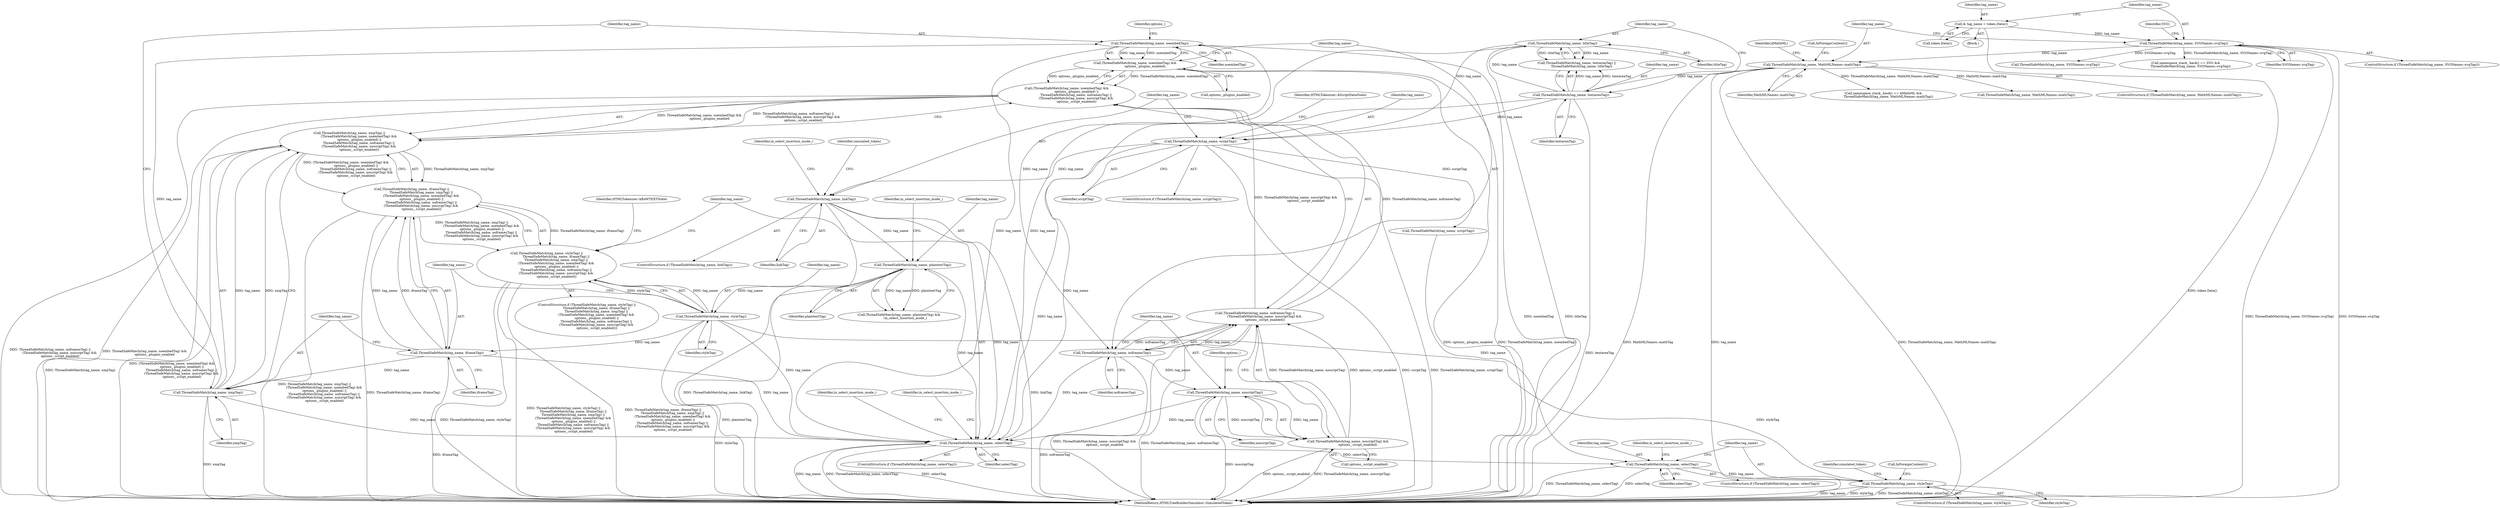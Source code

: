 digraph "0_Chrome_133bc5c262b2555af223263452e9875a95db9eb7@API" {
"1000215" [label="(Call,ThreadSafeMatch(tag_name, noembedTag))"];
"1000210" [label="(Call,ThreadSafeMatch(tag_name, xmpTag))"];
"1000206" [label="(Call,ThreadSafeMatch(tag_name, iframeTag))"];
"1000202" [label="(Call,ThreadSafeMatch(tag_name, styleTag))"];
"1000191" [label="(Call,ThreadSafeMatch(tag_name, plaintextTag))"];
"1000177" [label="(Call,ThreadSafeMatch(tag_name, linkTag))"];
"1000166" [label="(Call,ThreadSafeMatch(tag_name, scriptTag))"];
"1000158" [label="(Call,ThreadSafeMatch(tag_name, titleTag))"];
"1000155" [label="(Call,ThreadSafeMatch(tag_name, textareaTag))"];
"1000124" [label="(Call,ThreadSafeMatch(tag_name, MathMLNames::mathTag))"];
"1000118" [label="(Call,ThreadSafeMatch(tag_name, SVGNames::svgTag))"];
"1000114" [label="(Call,& tag_name = token.Data())"];
"1000214" [label="(Call,ThreadSafeMatch(tag_name, noembedTag) &&\n                    options_.plugins_enabled)"];
"1000213" [label="(Call,(ThreadSafeMatch(tag_name, noembedTag) &&\n                    options_.plugins_enabled) ||\n                   ThreadSafeMatch(tag_name, noframesTag) ||\n                   (ThreadSafeMatch(tag_name, noscriptTag) &&\n                    options_.script_enabled))"];
"1000209" [label="(Call,ThreadSafeMatch(tag_name, xmpTag) ||\n                   (ThreadSafeMatch(tag_name, noembedTag) &&\n                    options_.plugins_enabled) ||\n                   ThreadSafeMatch(tag_name, noframesTag) ||\n                   (ThreadSafeMatch(tag_name, noscriptTag) &&\n                    options_.script_enabled))"];
"1000205" [label="(Call,ThreadSafeMatch(tag_name, iframeTag) ||\n                   ThreadSafeMatch(tag_name, xmpTag) ||\n                   (ThreadSafeMatch(tag_name, noembedTag) &&\n                    options_.plugins_enabled) ||\n                   ThreadSafeMatch(tag_name, noframesTag) ||\n                   (ThreadSafeMatch(tag_name, noscriptTag) &&\n                    options_.script_enabled))"];
"1000201" [label="(Call,ThreadSafeMatch(tag_name, styleTag) ||\n                   ThreadSafeMatch(tag_name, iframeTag) ||\n                   ThreadSafeMatch(tag_name, xmpTag) ||\n                   (ThreadSafeMatch(tag_name, noembedTag) &&\n                    options_.plugins_enabled) ||\n                   ThreadSafeMatch(tag_name, noframesTag) ||\n                   (ThreadSafeMatch(tag_name, noscriptTag) &&\n                    options_.script_enabled))"];
"1000222" [label="(Call,ThreadSafeMatch(tag_name, noframesTag))"];
"1000221" [label="(Call,ThreadSafeMatch(tag_name, noframesTag) ||\n                   (ThreadSafeMatch(tag_name, noscriptTag) &&\n                    options_.script_enabled))"];
"1000226" [label="(Call,ThreadSafeMatch(tag_name, noscriptTag))"];
"1000225" [label="(Call,ThreadSafeMatch(tag_name, noscriptTag) &&\n                    options_.script_enabled)"];
"1000236" [label="(Call,ThreadSafeMatch(tag_name, selectTag))"];
"1000315" [label="(Call,ThreadSafeMatch(tag_name, selectTag))"];
"1000323" [label="(Call,ThreadSafeMatch(tag_name, styleTag))"];
"1000222" [label="(Call,ThreadSafeMatch(tag_name, noframesTag))"];
"1000116" [label="(Call,token.Data())"];
"1000192" [label="(Identifier,tag_name)"];
"1000205" [label="(Call,ThreadSafeMatch(tag_name, iframeTag) ||\n                   ThreadSafeMatch(tag_name, xmpTag) ||\n                   (ThreadSafeMatch(tag_name, noembedTag) &&\n                    options_.plugins_enabled) ||\n                   ThreadSafeMatch(tag_name, noframesTag) ||\n                   (ThreadSafeMatch(tag_name, noscriptTag) &&\n                    options_.script_enabled))"];
"1000219" [label="(Identifier,options_)"];
"1000125" [label="(Identifier,tag_name)"];
"1000235" [label="(ControlStructure,if (ThreadSafeMatch(tag_name, selectTag)))"];
"1000327" [label="(Identifier,simulated_token)"];
"1000302" [label="(Call,ThreadSafeMatch(tag_name, scriptTag))"];
"1000208" [label="(Identifier,iframeTag)"];
"1000119" [label="(Identifier,tag_name)"];
"1000202" [label="(Call,ThreadSafeMatch(tag_name, styleTag))"];
"1000166" [label="(Call,ThreadSafeMatch(tag_name, scriptTag))"];
"1000128" [label="(Identifier,kMathML)"];
"1000227" [label="(Identifier,tag_name)"];
"1000211" [label="(Identifier,tag_name)"];
"1000230" [label="(Identifier,options_)"];
"1000280" [label="(Call,namespace_stack_.back() == kMathML &&\n          ThreadSafeMatch(tag_name, MathMLNames::mathTag))"];
"1000314" [label="(ControlStructure,if (ThreadSafeMatch(tag_name, selectTag)))"];
"1000131" [label="(Call,InForeignContent())"];
"1000241" [label="(Identifier,in_select_insertion_mode_)"];
"1000323" [label="(Call,ThreadSafeMatch(tag_name, styleTag))"];
"1000335" [label="(MethodReturn,HTMLTreeBuilderSimulator::SimulatedToken)"];
"1000200" [label="(ControlStructure,if (ThreadSafeMatch(tag_name, styleTag) ||\n                   ThreadSafeMatch(tag_name, iframeTag) ||\n                   ThreadSafeMatch(tag_name, xmpTag) ||\n                   (ThreadSafeMatch(tag_name, noembedTag) &&\n                    options_.plugins_enabled) ||\n                   ThreadSafeMatch(tag_name, noframesTag) ||\n                   (ThreadSafeMatch(tag_name, noscriptTag) &&\n                    options_.script_enabled)))"];
"1000320" [label="(Identifier,in_select_insertion_mode_)"];
"1000246" [label="(Identifier,in_select_insertion_mode_)"];
"1000316" [label="(Identifier,tag_name)"];
"1000324" [label="(Identifier,tag_name)"];
"1000223" [label="(Identifier,tag_name)"];
"1000322" [label="(ControlStructure,if (ThreadSafeMatch(tag_name, styleTag)))"];
"1000117" [label="(ControlStructure,if (ThreadSafeMatch(tag_name, SVGNames::svgTag)))"];
"1000276" [label="(Call,ThreadSafeMatch(tag_name, SVGNames::svgTag))"];
"1000217" [label="(Identifier,noembedTag)"];
"1000204" [label="(Identifier,styleTag)"];
"1000165" [label="(ControlStructure,if (ThreadSafeMatch(tag_name, scriptTag)))"];
"1000215" [label="(Call,ThreadSafeMatch(tag_name, noembedTag))"];
"1000171" [label="(Identifier,HTMLTokenizer::kScriptDataState)"];
"1000317" [label="(Identifier,selectTag)"];
"1000177" [label="(Call,ThreadSafeMatch(tag_name, linkTag))"];
"1000284" [label="(Call,ThreadSafeMatch(tag_name, MathMLNames::mathTag))"];
"1000216" [label="(Identifier,tag_name)"];
"1000168" [label="(Identifier,scriptTag)"];
"1000238" [label="(Identifier,selectTag)"];
"1000190" [label="(Call,ThreadSafeMatch(tag_name, plaintextTag) &&\n            !in_select_insertion_mode_)"];
"1000112" [label="(Block,)"];
"1000158" [label="(Call,ThreadSafeMatch(tag_name, titleTag))"];
"1000193" [label="(Identifier,plaintextTag)"];
"1000114" [label="(Call,& tag_name = token.Data())"];
"1000178" [label="(Identifier,tag_name)"];
"1000124" [label="(Call,ThreadSafeMatch(tag_name, MathMLNames::mathTag))"];
"1000272" [label="(Call,namespace_stack_.back() == SVG &&\n          ThreadSafeMatch(tag_name, SVGNames::svgTag))"];
"1000226" [label="(Call,ThreadSafeMatch(tag_name, noscriptTag))"];
"1000206" [label="(Call,ThreadSafeMatch(tag_name, iframeTag))"];
"1000115" [label="(Identifier,tag_name)"];
"1000330" [label="(Call,InForeignContent())"];
"1000176" [label="(ControlStructure,if (ThreadSafeMatch(tag_name, linkTag)))"];
"1000210" [label="(Call,ThreadSafeMatch(tag_name, xmpTag))"];
"1000236" [label="(Call,ThreadSafeMatch(tag_name, selectTag))"];
"1000203" [label="(Identifier,tag_name)"];
"1000120" [label="(Identifier,SVGNames::svgTag)"];
"1000122" [label="(Identifier,SVG)"];
"1000201" [label="(Call,ThreadSafeMatch(tag_name, styleTag) ||\n                   ThreadSafeMatch(tag_name, iframeTag) ||\n                   ThreadSafeMatch(tag_name, xmpTag) ||\n                   (ThreadSafeMatch(tag_name, noembedTag) &&\n                    options_.plugins_enabled) ||\n                   ThreadSafeMatch(tag_name, noframesTag) ||\n                   (ThreadSafeMatch(tag_name, noscriptTag) &&\n                    options_.script_enabled))"];
"1000167" [label="(Identifier,tag_name)"];
"1000209" [label="(Call,ThreadSafeMatch(tag_name, xmpTag) ||\n                   (ThreadSafeMatch(tag_name, noembedTag) &&\n                    options_.plugins_enabled) ||\n                   ThreadSafeMatch(tag_name, noframesTag) ||\n                   (ThreadSafeMatch(tag_name, noscriptTag) &&\n                    options_.script_enabled))"];
"1000157" [label="(Identifier,textareaTag)"];
"1000123" [label="(ControlStructure,if (ThreadSafeMatch(tag_name, MathMLNames::mathTag)))"];
"1000234" [label="(Identifier,HTMLTokenizer::kRAWTEXTState)"];
"1000155" [label="(Call,ThreadSafeMatch(tag_name, textareaTag))"];
"1000212" [label="(Identifier,xmpTag)"];
"1000187" [label="(Identifier,in_select_insertion_mode_)"];
"1000126" [label="(Identifier,MathMLNames::mathTag)"];
"1000159" [label="(Identifier,tag_name)"];
"1000218" [label="(Call,options_.plugins_enabled)"];
"1000207" [label="(Identifier,tag_name)"];
"1000214" [label="(Call,ThreadSafeMatch(tag_name, noembedTag) &&\n                    options_.plugins_enabled)"];
"1000221" [label="(Call,ThreadSafeMatch(tag_name, noframesTag) ||\n                   (ThreadSafeMatch(tag_name, noscriptTag) &&\n                    options_.script_enabled))"];
"1000315" [label="(Call,ThreadSafeMatch(tag_name, selectTag))"];
"1000229" [label="(Call,options_.script_enabled)"];
"1000237" [label="(Identifier,tag_name)"];
"1000228" [label="(Identifier,noscriptTag)"];
"1000225" [label="(Call,ThreadSafeMatch(tag_name, noscriptTag) &&\n                    options_.script_enabled)"];
"1000118" [label="(Call,ThreadSafeMatch(tag_name, SVGNames::svgTag))"];
"1000195" [label="(Identifier,in_select_insertion_mode_)"];
"1000182" [label="(Identifier,simulated_token)"];
"1000325" [label="(Identifier,styleTag)"];
"1000156" [label="(Identifier,tag_name)"];
"1000224" [label="(Identifier,noframesTag)"];
"1000191" [label="(Call,ThreadSafeMatch(tag_name, plaintextTag))"];
"1000179" [label="(Identifier,linkTag)"];
"1000160" [label="(Identifier,titleTag)"];
"1000213" [label="(Call,(ThreadSafeMatch(tag_name, noembedTag) &&\n                    options_.plugins_enabled) ||\n                   ThreadSafeMatch(tag_name, noframesTag) ||\n                   (ThreadSafeMatch(tag_name, noscriptTag) &&\n                    options_.script_enabled))"];
"1000154" [label="(Call,ThreadSafeMatch(tag_name, textareaTag) ||\n          ThreadSafeMatch(tag_name, titleTag))"];
"1000215" -> "1000214"  [label="AST: "];
"1000215" -> "1000217"  [label="CFG: "];
"1000216" -> "1000215"  [label="AST: "];
"1000217" -> "1000215"  [label="AST: "];
"1000219" -> "1000215"  [label="CFG: "];
"1000214" -> "1000215"  [label="CFG: "];
"1000215" -> "1000335"  [label="DDG: noembedTag"];
"1000215" -> "1000214"  [label="DDG: tag_name"];
"1000215" -> "1000214"  [label="DDG: noembedTag"];
"1000210" -> "1000215"  [label="DDG: tag_name"];
"1000215" -> "1000222"  [label="DDG: tag_name"];
"1000215" -> "1000236"  [label="DDG: tag_name"];
"1000210" -> "1000209"  [label="AST: "];
"1000210" -> "1000212"  [label="CFG: "];
"1000211" -> "1000210"  [label="AST: "];
"1000212" -> "1000210"  [label="AST: "];
"1000216" -> "1000210"  [label="CFG: "];
"1000209" -> "1000210"  [label="CFG: "];
"1000210" -> "1000335"  [label="DDG: xmpTag"];
"1000210" -> "1000209"  [label="DDG: tag_name"];
"1000210" -> "1000209"  [label="DDG: xmpTag"];
"1000206" -> "1000210"  [label="DDG: tag_name"];
"1000210" -> "1000236"  [label="DDG: tag_name"];
"1000206" -> "1000205"  [label="AST: "];
"1000206" -> "1000208"  [label="CFG: "];
"1000207" -> "1000206"  [label="AST: "];
"1000208" -> "1000206"  [label="AST: "];
"1000211" -> "1000206"  [label="CFG: "];
"1000205" -> "1000206"  [label="CFG: "];
"1000206" -> "1000335"  [label="DDG: iframeTag"];
"1000206" -> "1000205"  [label="DDG: tag_name"];
"1000206" -> "1000205"  [label="DDG: iframeTag"];
"1000202" -> "1000206"  [label="DDG: tag_name"];
"1000206" -> "1000236"  [label="DDG: tag_name"];
"1000202" -> "1000201"  [label="AST: "];
"1000202" -> "1000204"  [label="CFG: "];
"1000203" -> "1000202"  [label="AST: "];
"1000204" -> "1000202"  [label="AST: "];
"1000207" -> "1000202"  [label="CFG: "];
"1000201" -> "1000202"  [label="CFG: "];
"1000202" -> "1000335"  [label="DDG: styleTag"];
"1000202" -> "1000201"  [label="DDG: tag_name"];
"1000202" -> "1000201"  [label="DDG: styleTag"];
"1000191" -> "1000202"  [label="DDG: tag_name"];
"1000202" -> "1000236"  [label="DDG: tag_name"];
"1000202" -> "1000323"  [label="DDG: styleTag"];
"1000191" -> "1000190"  [label="AST: "];
"1000191" -> "1000193"  [label="CFG: "];
"1000192" -> "1000191"  [label="AST: "];
"1000193" -> "1000191"  [label="AST: "];
"1000195" -> "1000191"  [label="CFG: "];
"1000190" -> "1000191"  [label="CFG: "];
"1000191" -> "1000335"  [label="DDG: plaintextTag"];
"1000191" -> "1000190"  [label="DDG: tag_name"];
"1000191" -> "1000190"  [label="DDG: plaintextTag"];
"1000177" -> "1000191"  [label="DDG: tag_name"];
"1000191" -> "1000236"  [label="DDG: tag_name"];
"1000177" -> "1000176"  [label="AST: "];
"1000177" -> "1000179"  [label="CFG: "];
"1000178" -> "1000177"  [label="AST: "];
"1000179" -> "1000177"  [label="AST: "];
"1000182" -> "1000177"  [label="CFG: "];
"1000187" -> "1000177"  [label="CFG: "];
"1000177" -> "1000335"  [label="DDG: linkTag"];
"1000177" -> "1000335"  [label="DDG: ThreadSafeMatch(tag_name, linkTag)"];
"1000166" -> "1000177"  [label="DDG: tag_name"];
"1000177" -> "1000236"  [label="DDG: tag_name"];
"1000166" -> "1000165"  [label="AST: "];
"1000166" -> "1000168"  [label="CFG: "];
"1000167" -> "1000166"  [label="AST: "];
"1000168" -> "1000166"  [label="AST: "];
"1000171" -> "1000166"  [label="CFG: "];
"1000178" -> "1000166"  [label="CFG: "];
"1000166" -> "1000335"  [label="DDG: scriptTag"];
"1000166" -> "1000335"  [label="DDG: ThreadSafeMatch(tag_name, scriptTag)"];
"1000158" -> "1000166"  [label="DDG: tag_name"];
"1000155" -> "1000166"  [label="DDG: tag_name"];
"1000166" -> "1000236"  [label="DDG: tag_name"];
"1000166" -> "1000302"  [label="DDG: scriptTag"];
"1000158" -> "1000154"  [label="AST: "];
"1000158" -> "1000160"  [label="CFG: "];
"1000159" -> "1000158"  [label="AST: "];
"1000160" -> "1000158"  [label="AST: "];
"1000154" -> "1000158"  [label="CFG: "];
"1000158" -> "1000335"  [label="DDG: titleTag"];
"1000158" -> "1000154"  [label="DDG: tag_name"];
"1000158" -> "1000154"  [label="DDG: titleTag"];
"1000155" -> "1000158"  [label="DDG: tag_name"];
"1000158" -> "1000236"  [label="DDG: tag_name"];
"1000155" -> "1000154"  [label="AST: "];
"1000155" -> "1000157"  [label="CFG: "];
"1000156" -> "1000155"  [label="AST: "];
"1000157" -> "1000155"  [label="AST: "];
"1000159" -> "1000155"  [label="CFG: "];
"1000154" -> "1000155"  [label="CFG: "];
"1000155" -> "1000335"  [label="DDG: textareaTag"];
"1000155" -> "1000154"  [label="DDG: tag_name"];
"1000155" -> "1000154"  [label="DDG: textareaTag"];
"1000124" -> "1000155"  [label="DDG: tag_name"];
"1000155" -> "1000236"  [label="DDG: tag_name"];
"1000124" -> "1000123"  [label="AST: "];
"1000124" -> "1000126"  [label="CFG: "];
"1000125" -> "1000124"  [label="AST: "];
"1000126" -> "1000124"  [label="AST: "];
"1000128" -> "1000124"  [label="CFG: "];
"1000131" -> "1000124"  [label="CFG: "];
"1000124" -> "1000335"  [label="DDG: MathMLNames::mathTag"];
"1000124" -> "1000335"  [label="DDG: tag_name"];
"1000124" -> "1000335"  [label="DDG: ThreadSafeMatch(tag_name, MathMLNames::mathTag)"];
"1000118" -> "1000124"  [label="DDG: tag_name"];
"1000124" -> "1000280"  [label="DDG: ThreadSafeMatch(tag_name, MathMLNames::mathTag)"];
"1000124" -> "1000284"  [label="DDG: MathMLNames::mathTag"];
"1000118" -> "1000117"  [label="AST: "];
"1000118" -> "1000120"  [label="CFG: "];
"1000119" -> "1000118"  [label="AST: "];
"1000120" -> "1000118"  [label="AST: "];
"1000122" -> "1000118"  [label="CFG: "];
"1000125" -> "1000118"  [label="CFG: "];
"1000118" -> "1000335"  [label="DDG: ThreadSafeMatch(tag_name, SVGNames::svgTag)"];
"1000118" -> "1000335"  [label="DDG: SVGNames::svgTag"];
"1000114" -> "1000118"  [label="DDG: tag_name"];
"1000118" -> "1000272"  [label="DDG: ThreadSafeMatch(tag_name, SVGNames::svgTag)"];
"1000118" -> "1000276"  [label="DDG: SVGNames::svgTag"];
"1000114" -> "1000112"  [label="AST: "];
"1000114" -> "1000116"  [label="CFG: "];
"1000115" -> "1000114"  [label="AST: "];
"1000116" -> "1000114"  [label="AST: "];
"1000119" -> "1000114"  [label="CFG: "];
"1000114" -> "1000335"  [label="DDG: token.Data()"];
"1000214" -> "1000213"  [label="AST: "];
"1000214" -> "1000218"  [label="CFG: "];
"1000218" -> "1000214"  [label="AST: "];
"1000223" -> "1000214"  [label="CFG: "];
"1000213" -> "1000214"  [label="CFG: "];
"1000214" -> "1000335"  [label="DDG: options_.plugins_enabled"];
"1000214" -> "1000335"  [label="DDG: ThreadSafeMatch(tag_name, noembedTag)"];
"1000214" -> "1000213"  [label="DDG: ThreadSafeMatch(tag_name, noembedTag)"];
"1000214" -> "1000213"  [label="DDG: options_.plugins_enabled"];
"1000213" -> "1000209"  [label="AST: "];
"1000213" -> "1000221"  [label="CFG: "];
"1000221" -> "1000213"  [label="AST: "];
"1000209" -> "1000213"  [label="CFG: "];
"1000213" -> "1000335"  [label="DDG: ThreadSafeMatch(tag_name, noframesTag) ||\n                   (ThreadSafeMatch(tag_name, noscriptTag) &&\n                    options_.script_enabled)"];
"1000213" -> "1000335"  [label="DDG: ThreadSafeMatch(tag_name, noembedTag) &&\n                    options_.plugins_enabled"];
"1000213" -> "1000209"  [label="DDG: ThreadSafeMatch(tag_name, noembedTag) &&\n                    options_.plugins_enabled"];
"1000213" -> "1000209"  [label="DDG: ThreadSafeMatch(tag_name, noframesTag) ||\n                   (ThreadSafeMatch(tag_name, noscriptTag) &&\n                    options_.script_enabled)"];
"1000221" -> "1000213"  [label="DDG: ThreadSafeMatch(tag_name, noframesTag)"];
"1000221" -> "1000213"  [label="DDG: ThreadSafeMatch(tag_name, noscriptTag) &&\n                    options_.script_enabled"];
"1000209" -> "1000205"  [label="AST: "];
"1000205" -> "1000209"  [label="CFG: "];
"1000209" -> "1000335"  [label="DDG: ThreadSafeMatch(tag_name, xmpTag)"];
"1000209" -> "1000335"  [label="DDG: (ThreadSafeMatch(tag_name, noembedTag) &&\n                    options_.plugins_enabled) ||\n                   ThreadSafeMatch(tag_name, noframesTag) ||\n                   (ThreadSafeMatch(tag_name, noscriptTag) &&\n                    options_.script_enabled)"];
"1000209" -> "1000205"  [label="DDG: ThreadSafeMatch(tag_name, xmpTag)"];
"1000209" -> "1000205"  [label="DDG: (ThreadSafeMatch(tag_name, noembedTag) &&\n                    options_.plugins_enabled) ||\n                   ThreadSafeMatch(tag_name, noframesTag) ||\n                   (ThreadSafeMatch(tag_name, noscriptTag) &&\n                    options_.script_enabled)"];
"1000205" -> "1000201"  [label="AST: "];
"1000201" -> "1000205"  [label="CFG: "];
"1000205" -> "1000335"  [label="DDG: ThreadSafeMatch(tag_name, xmpTag) ||\n                   (ThreadSafeMatch(tag_name, noembedTag) &&\n                    options_.plugins_enabled) ||\n                   ThreadSafeMatch(tag_name, noframesTag) ||\n                   (ThreadSafeMatch(tag_name, noscriptTag) &&\n                    options_.script_enabled)"];
"1000205" -> "1000335"  [label="DDG: ThreadSafeMatch(tag_name, iframeTag)"];
"1000205" -> "1000201"  [label="DDG: ThreadSafeMatch(tag_name, iframeTag)"];
"1000205" -> "1000201"  [label="DDG: ThreadSafeMatch(tag_name, xmpTag) ||\n                   (ThreadSafeMatch(tag_name, noembedTag) &&\n                    options_.plugins_enabled) ||\n                   ThreadSafeMatch(tag_name, noframesTag) ||\n                   (ThreadSafeMatch(tag_name, noscriptTag) &&\n                    options_.script_enabled)"];
"1000201" -> "1000200"  [label="AST: "];
"1000234" -> "1000201"  [label="CFG: "];
"1000237" -> "1000201"  [label="CFG: "];
"1000201" -> "1000335"  [label="DDG: ThreadSafeMatch(tag_name, styleTag) ||\n                   ThreadSafeMatch(tag_name, iframeTag) ||\n                   ThreadSafeMatch(tag_name, xmpTag) ||\n                   (ThreadSafeMatch(tag_name, noembedTag) &&\n                    options_.plugins_enabled) ||\n                   ThreadSafeMatch(tag_name, noframesTag) ||\n                   (ThreadSafeMatch(tag_name, noscriptTag) &&\n                    options_.script_enabled)"];
"1000201" -> "1000335"  [label="DDG: ThreadSafeMatch(tag_name, iframeTag) ||\n                   ThreadSafeMatch(tag_name, xmpTag) ||\n                   (ThreadSafeMatch(tag_name, noembedTag) &&\n                    options_.plugins_enabled) ||\n                   ThreadSafeMatch(tag_name, noframesTag) ||\n                   (ThreadSafeMatch(tag_name, noscriptTag) &&\n                    options_.script_enabled)"];
"1000201" -> "1000335"  [label="DDG: ThreadSafeMatch(tag_name, styleTag)"];
"1000222" -> "1000221"  [label="AST: "];
"1000222" -> "1000224"  [label="CFG: "];
"1000223" -> "1000222"  [label="AST: "];
"1000224" -> "1000222"  [label="AST: "];
"1000227" -> "1000222"  [label="CFG: "];
"1000221" -> "1000222"  [label="CFG: "];
"1000222" -> "1000335"  [label="DDG: noframesTag"];
"1000222" -> "1000221"  [label="DDG: tag_name"];
"1000222" -> "1000221"  [label="DDG: noframesTag"];
"1000222" -> "1000226"  [label="DDG: tag_name"];
"1000222" -> "1000236"  [label="DDG: tag_name"];
"1000221" -> "1000225"  [label="CFG: "];
"1000225" -> "1000221"  [label="AST: "];
"1000221" -> "1000335"  [label="DDG: ThreadSafeMatch(tag_name, noscriptTag) &&\n                    options_.script_enabled"];
"1000221" -> "1000335"  [label="DDG: ThreadSafeMatch(tag_name, noframesTag)"];
"1000225" -> "1000221"  [label="DDG: ThreadSafeMatch(tag_name, noscriptTag)"];
"1000225" -> "1000221"  [label="DDG: options_.script_enabled"];
"1000226" -> "1000225"  [label="AST: "];
"1000226" -> "1000228"  [label="CFG: "];
"1000227" -> "1000226"  [label="AST: "];
"1000228" -> "1000226"  [label="AST: "];
"1000230" -> "1000226"  [label="CFG: "];
"1000225" -> "1000226"  [label="CFG: "];
"1000226" -> "1000335"  [label="DDG: noscriptTag"];
"1000226" -> "1000225"  [label="DDG: tag_name"];
"1000226" -> "1000225"  [label="DDG: noscriptTag"];
"1000226" -> "1000236"  [label="DDG: tag_name"];
"1000225" -> "1000229"  [label="CFG: "];
"1000229" -> "1000225"  [label="AST: "];
"1000225" -> "1000335"  [label="DDG: ThreadSafeMatch(tag_name, noscriptTag)"];
"1000225" -> "1000335"  [label="DDG: options_.script_enabled"];
"1000236" -> "1000235"  [label="AST: "];
"1000236" -> "1000238"  [label="CFG: "];
"1000237" -> "1000236"  [label="AST: "];
"1000238" -> "1000236"  [label="AST: "];
"1000241" -> "1000236"  [label="CFG: "];
"1000246" -> "1000236"  [label="CFG: "];
"1000236" -> "1000335"  [label="DDG: tag_name"];
"1000236" -> "1000335"  [label="DDG: ThreadSafeMatch(tag_name, selectTag)"];
"1000236" -> "1000335"  [label="DDG: selectTag"];
"1000236" -> "1000315"  [label="DDG: selectTag"];
"1000315" -> "1000314"  [label="AST: "];
"1000315" -> "1000317"  [label="CFG: "];
"1000316" -> "1000315"  [label="AST: "];
"1000317" -> "1000315"  [label="AST: "];
"1000320" -> "1000315"  [label="CFG: "];
"1000324" -> "1000315"  [label="CFG: "];
"1000315" -> "1000335"  [label="DDG: ThreadSafeMatch(tag_name, selectTag)"];
"1000315" -> "1000335"  [label="DDG: selectTag"];
"1000302" -> "1000315"  [label="DDG: tag_name"];
"1000315" -> "1000323"  [label="DDG: tag_name"];
"1000323" -> "1000322"  [label="AST: "];
"1000323" -> "1000325"  [label="CFG: "];
"1000324" -> "1000323"  [label="AST: "];
"1000325" -> "1000323"  [label="AST: "];
"1000327" -> "1000323"  [label="CFG: "];
"1000330" -> "1000323"  [label="CFG: "];
"1000323" -> "1000335"  [label="DDG: tag_name"];
"1000323" -> "1000335"  [label="DDG: styleTag"];
"1000323" -> "1000335"  [label="DDG: ThreadSafeMatch(tag_name, styleTag)"];
}
